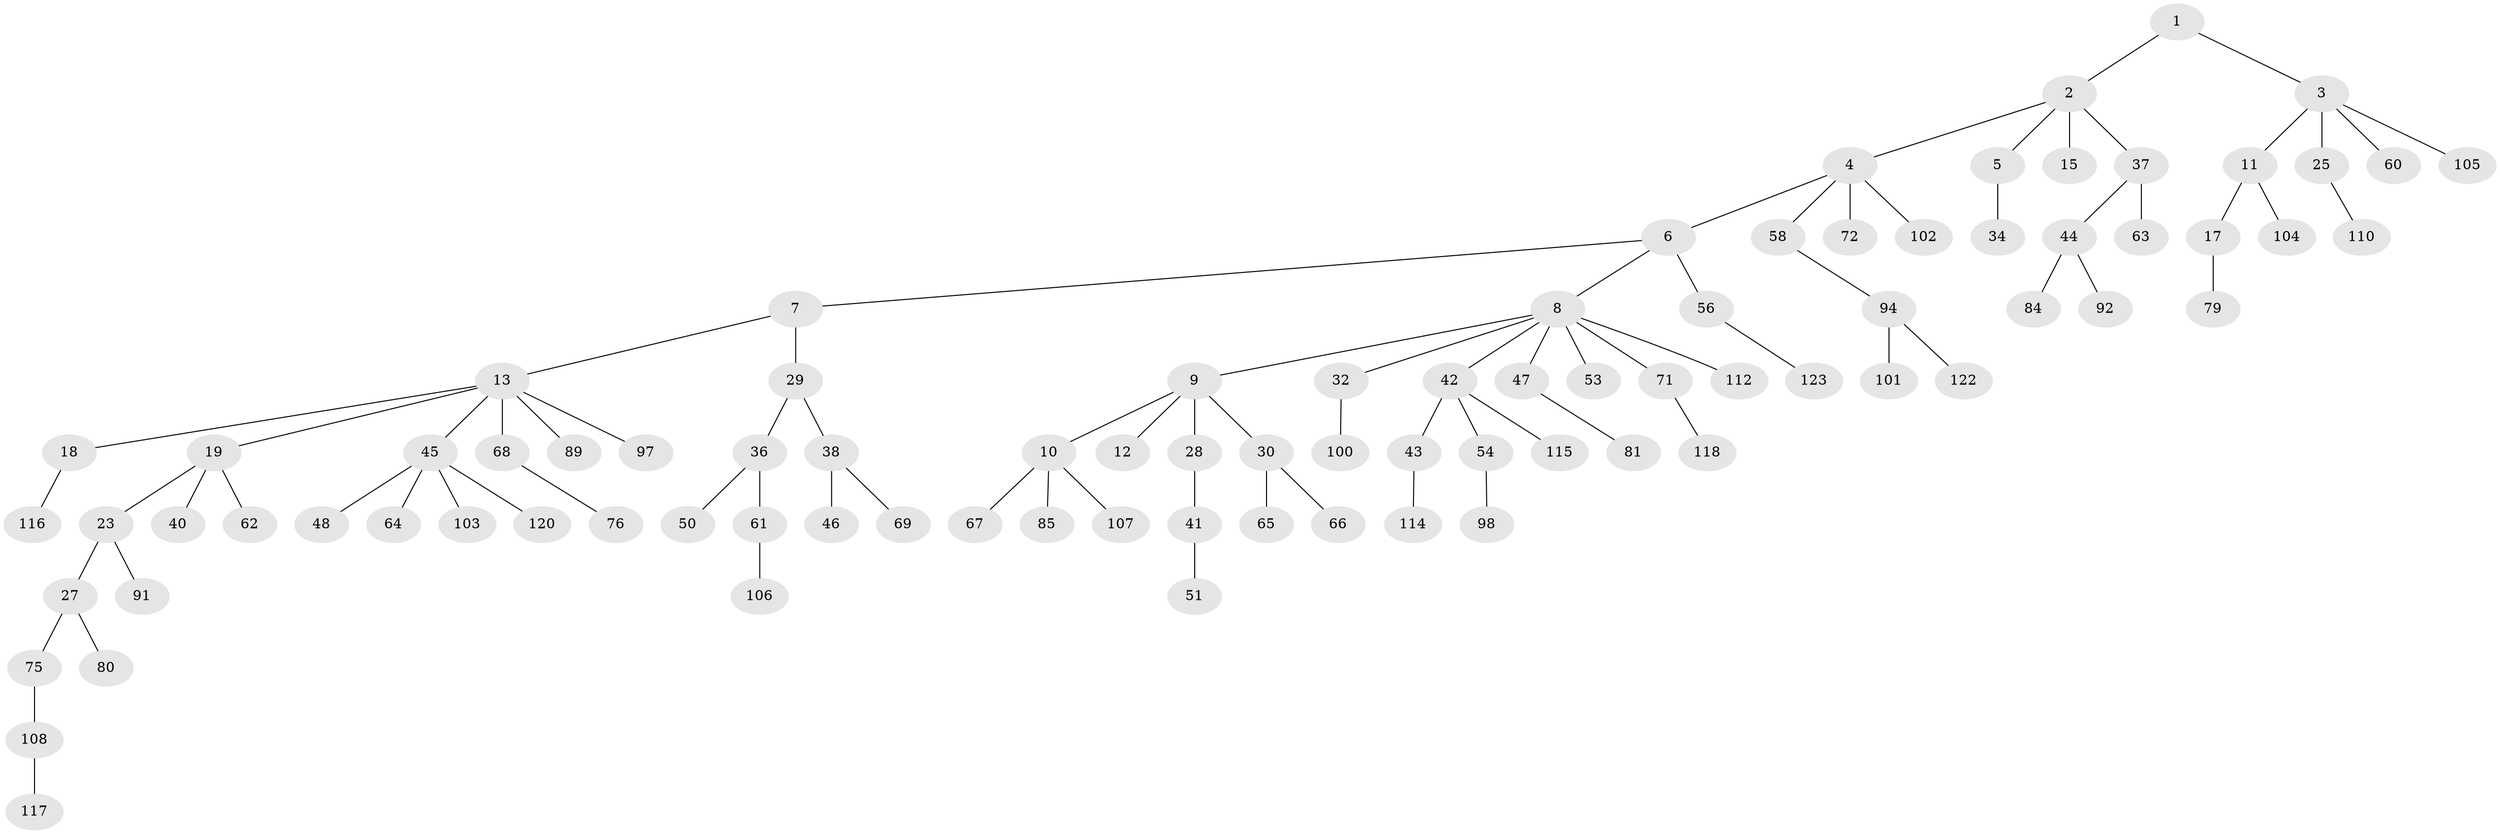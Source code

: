 // original degree distribution, {2: 0.24193548387096775, 6: 0.03225806451612903, 5: 0.03225806451612903, 3: 0.10483870967741936, 4: 0.08064516129032258, 1: 0.5080645161290323}
// Generated by graph-tools (version 1.1) at 2025/42/03/06/25 10:42:05]
// undirected, 87 vertices, 86 edges
graph export_dot {
graph [start="1"]
  node [color=gray90,style=filled];
  1;
  2 [super="+31"];
  3 [super="+21"];
  4 [super="+22"];
  5 [super="+16"];
  6 [super="+35"];
  7 [super="+49"];
  8 [super="+14"];
  9 [super="+73"];
  10 [super="+78"];
  11 [super="+96"];
  12;
  13 [super="+24"];
  15 [super="+20"];
  17 [super="+70"];
  18;
  19 [super="+26"];
  23;
  25;
  27 [super="+86"];
  28 [super="+57"];
  29 [super="+33"];
  30 [super="+39"];
  32;
  34;
  36;
  37 [super="+77"];
  38 [super="+87"];
  40;
  41 [super="+83"];
  42 [super="+90"];
  43;
  44;
  45 [super="+52"];
  46;
  47;
  48;
  50 [super="+55"];
  51;
  53 [super="+74"];
  54 [super="+59"];
  56;
  58;
  60;
  61 [super="+93"];
  62;
  63;
  64;
  65;
  66;
  67;
  68 [super="+109"];
  69;
  71 [super="+124"];
  72;
  75;
  76;
  79;
  80;
  81 [super="+82"];
  84 [super="+88"];
  85;
  89;
  91 [super="+99"];
  92 [super="+121"];
  94 [super="+95"];
  97;
  98;
  100;
  101;
  102;
  103;
  104 [super="+113"];
  105 [super="+119"];
  106;
  107;
  108 [super="+111"];
  110;
  112;
  114;
  115;
  116;
  117;
  118;
  120;
  122;
  123;
  1 -- 2;
  1 -- 3;
  2 -- 4;
  2 -- 5;
  2 -- 15;
  2 -- 37;
  3 -- 11;
  3 -- 25;
  3 -- 60;
  3 -- 105;
  4 -- 6;
  4 -- 58;
  4 -- 72;
  4 -- 102;
  5 -- 34;
  6 -- 7;
  6 -- 8;
  6 -- 56;
  7 -- 13;
  7 -- 29;
  8 -- 9;
  8 -- 32;
  8 -- 53;
  8 -- 71;
  8 -- 42;
  8 -- 112;
  8 -- 47;
  9 -- 10;
  9 -- 12;
  9 -- 28;
  9 -- 30;
  10 -- 67;
  10 -- 107;
  10 -- 85;
  11 -- 17;
  11 -- 104;
  13 -- 18;
  13 -- 19;
  13 -- 45;
  13 -- 89;
  13 -- 68;
  13 -- 97;
  17 -- 79;
  18 -- 116;
  19 -- 23;
  19 -- 40;
  19 -- 62;
  23 -- 27;
  23 -- 91;
  25 -- 110;
  27 -- 75;
  27 -- 80;
  28 -- 41;
  29 -- 36;
  29 -- 38;
  30 -- 66;
  30 -- 65;
  32 -- 100;
  36 -- 50;
  36 -- 61;
  37 -- 44;
  37 -- 63;
  38 -- 46;
  38 -- 69;
  41 -- 51;
  42 -- 43;
  42 -- 54;
  42 -- 115;
  43 -- 114;
  44 -- 84;
  44 -- 92;
  45 -- 48;
  45 -- 64;
  45 -- 120;
  45 -- 103;
  47 -- 81;
  54 -- 98;
  56 -- 123;
  58 -- 94;
  61 -- 106;
  68 -- 76;
  71 -- 118;
  75 -- 108;
  94 -- 122;
  94 -- 101;
  108 -- 117;
}
